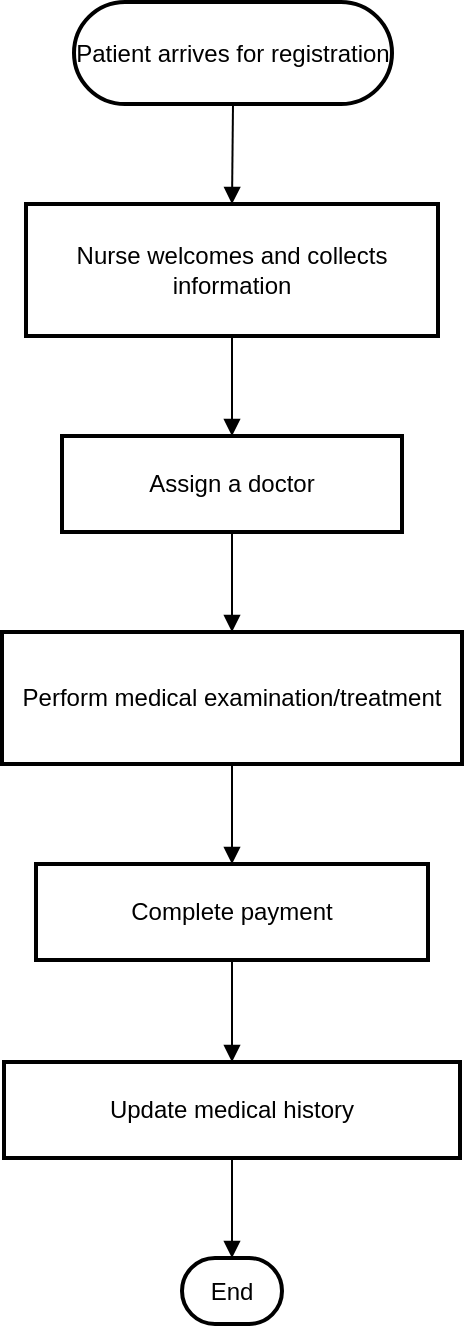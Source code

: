 <mxfile version="25.0.0">
  <diagram name="Trang-1" id="zkVvHLpgUojK9w4qj_RJ">
    <mxGraphModel dx="1009" dy="643" grid="1" gridSize="10" guides="1" tooltips="1" connect="1" arrows="1" fold="1" page="1" pageScale="1" pageWidth="827" pageHeight="1169" math="0" shadow="0">
      <root>
        <mxCell id="0" />
        <mxCell id="1" parent="0" />
        <mxCell id="Uh58odkdpP5MErbV-EsC-1" value="Patient arrives for registration" style="rounded=1;whiteSpace=wrap;arcSize=50;strokeWidth=2;" vertex="1" parent="1">
          <mxGeometry x="316" y="210" width="159" height="51" as="geometry" />
        </mxCell>
        <mxCell id="Uh58odkdpP5MErbV-EsC-2" value="Nurse welcomes and collects information" style="whiteSpace=wrap;strokeWidth=2;" vertex="1" parent="1">
          <mxGeometry x="292" y="311" width="206" height="66" as="geometry" />
        </mxCell>
        <mxCell id="Uh58odkdpP5MErbV-EsC-3" value="Assign a doctor" style="whiteSpace=wrap;strokeWidth=2;" vertex="1" parent="1">
          <mxGeometry x="310" y="427" width="170" height="48" as="geometry" />
        </mxCell>
        <mxCell id="Uh58odkdpP5MErbV-EsC-4" value="Perform medical examination/treatment" style="whiteSpace=wrap;strokeWidth=2;" vertex="1" parent="1">
          <mxGeometry x="280" y="525" width="230" height="66" as="geometry" />
        </mxCell>
        <mxCell id="Uh58odkdpP5MErbV-EsC-5" value="Complete payment" style="whiteSpace=wrap;strokeWidth=2;" vertex="1" parent="1">
          <mxGeometry x="297" y="641" width="196" height="48" as="geometry" />
        </mxCell>
        <mxCell id="Uh58odkdpP5MErbV-EsC-6" value="Update medical history" style="whiteSpace=wrap;strokeWidth=2;" vertex="1" parent="1">
          <mxGeometry x="281" y="740" width="228" height="48" as="geometry" />
        </mxCell>
        <mxCell id="Uh58odkdpP5MErbV-EsC-7" value="End" style="rounded=1;whiteSpace=wrap;arcSize=50;strokeWidth=2;" vertex="1" parent="1">
          <mxGeometry x="370" y="838" width="50" height="33" as="geometry" />
        </mxCell>
        <mxCell id="Uh58odkdpP5MErbV-EsC-8" value="" style="curved=1;startArrow=none;endArrow=block;exitX=0.5;exitY=1;entryX=0.5;entryY=0;rounded=0;" edge="1" parent="1" source="Uh58odkdpP5MErbV-EsC-1" target="Uh58odkdpP5MErbV-EsC-2">
          <mxGeometry relative="1" as="geometry">
            <Array as="points" />
          </mxGeometry>
        </mxCell>
        <mxCell id="Uh58odkdpP5MErbV-EsC-9" value="" style="curved=1;startArrow=none;endArrow=block;exitX=0.5;exitY=1;entryX=0.5;entryY=0;rounded=0;" edge="1" parent="1" source="Uh58odkdpP5MErbV-EsC-2" target="Uh58odkdpP5MErbV-EsC-3">
          <mxGeometry relative="1" as="geometry">
            <Array as="points" />
          </mxGeometry>
        </mxCell>
        <mxCell id="Uh58odkdpP5MErbV-EsC-10" value="" style="curved=1;startArrow=none;endArrow=block;exitX=0.5;exitY=1.01;entryX=0.5;entryY=0.01;rounded=0;" edge="1" parent="1" source="Uh58odkdpP5MErbV-EsC-3" target="Uh58odkdpP5MErbV-EsC-4">
          <mxGeometry relative="1" as="geometry">
            <Array as="points" />
          </mxGeometry>
        </mxCell>
        <mxCell id="Uh58odkdpP5MErbV-EsC-11" value="" style="curved=1;startArrow=none;endArrow=block;exitX=0.5;exitY=1.01;entryX=0.5;entryY=0.01;rounded=0;" edge="1" parent="1" source="Uh58odkdpP5MErbV-EsC-4" target="Uh58odkdpP5MErbV-EsC-5">
          <mxGeometry relative="1" as="geometry">
            <Array as="points" />
          </mxGeometry>
        </mxCell>
        <mxCell id="Uh58odkdpP5MErbV-EsC-12" value="" style="curved=1;startArrow=none;endArrow=block;exitX=0.5;exitY=1.02;entryX=0.5;entryY=0;rounded=0;" edge="1" parent="1" source="Uh58odkdpP5MErbV-EsC-5" target="Uh58odkdpP5MErbV-EsC-6">
          <mxGeometry relative="1" as="geometry">
            <Array as="points" />
          </mxGeometry>
        </mxCell>
        <mxCell id="Uh58odkdpP5MErbV-EsC-13" value="" style="curved=1;startArrow=none;endArrow=block;exitX=0.5;exitY=1;entryX=0.5;entryY=0.01;rounded=0;" edge="1" parent="1" source="Uh58odkdpP5MErbV-EsC-6" target="Uh58odkdpP5MErbV-EsC-7">
          <mxGeometry relative="1" as="geometry">
            <Array as="points" />
          </mxGeometry>
        </mxCell>
      </root>
    </mxGraphModel>
  </diagram>
</mxfile>
